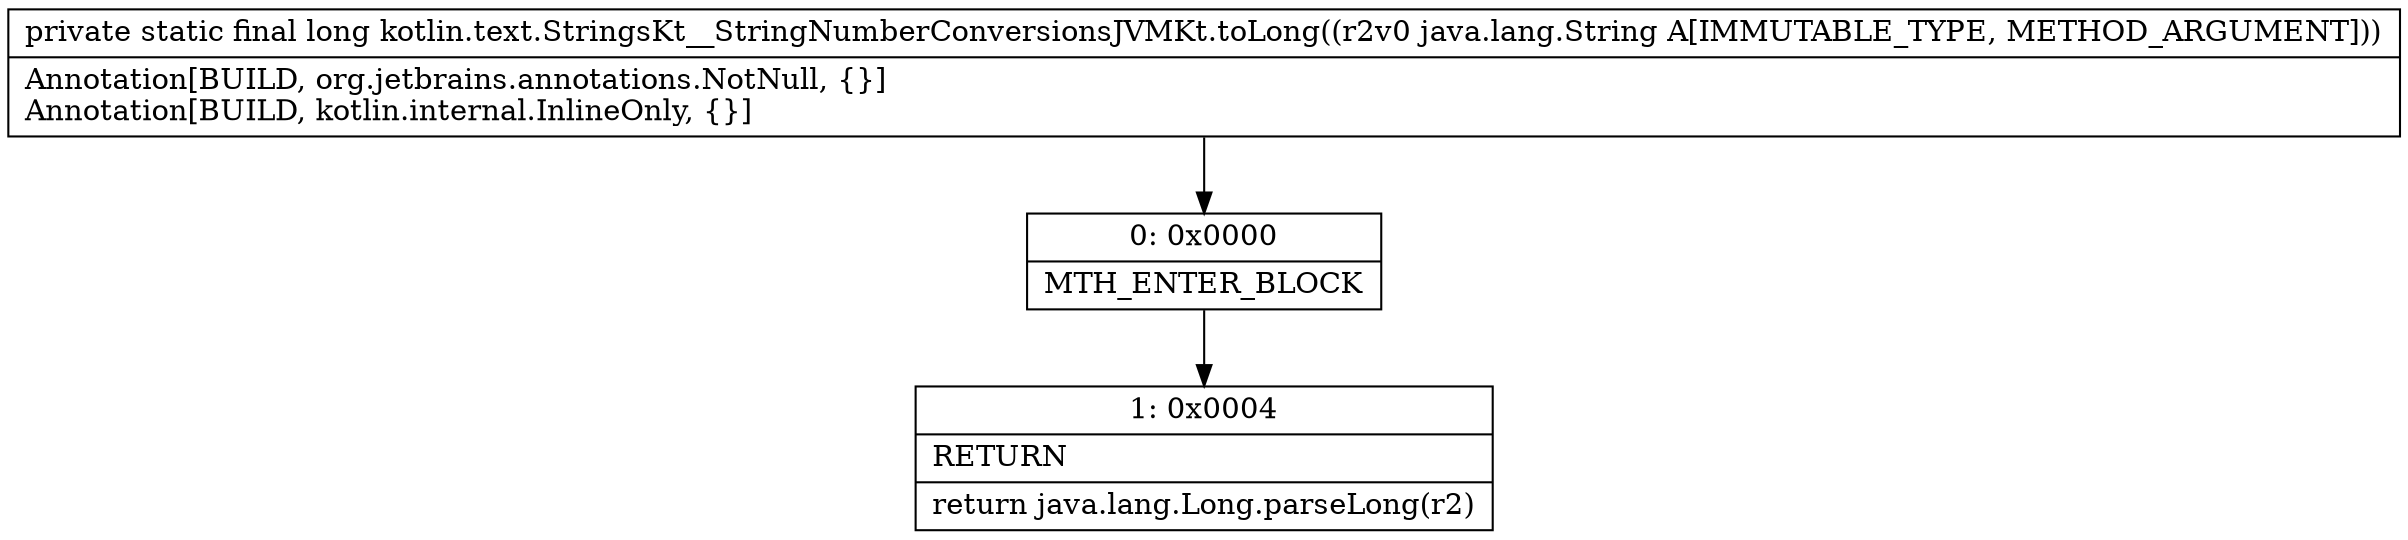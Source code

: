 digraph "CFG forkotlin.text.StringsKt__StringNumberConversionsJVMKt.toLong(Ljava\/lang\/String;)J" {
Node_0 [shape=record,label="{0\:\ 0x0000|MTH_ENTER_BLOCK\l}"];
Node_1 [shape=record,label="{1\:\ 0x0004|RETURN\l|return java.lang.Long.parseLong(r2)\l}"];
MethodNode[shape=record,label="{private static final long kotlin.text.StringsKt__StringNumberConversionsJVMKt.toLong((r2v0 java.lang.String A[IMMUTABLE_TYPE, METHOD_ARGUMENT]))  | Annotation[BUILD, org.jetbrains.annotations.NotNull, \{\}]\lAnnotation[BUILD, kotlin.internal.InlineOnly, \{\}]\l}"];
MethodNode -> Node_0;
Node_0 -> Node_1;
}

